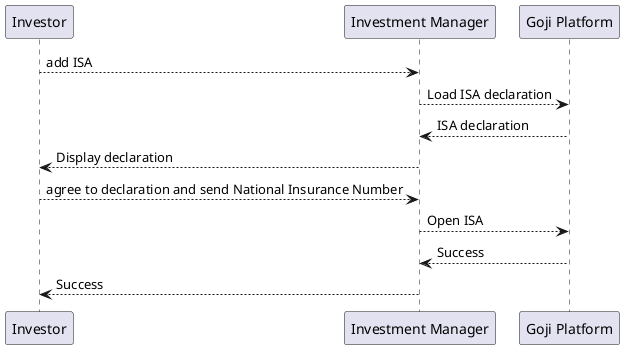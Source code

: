 @startuml
Investor --> "Investment Manager": add ISA
"Investment Manager" --> "Goji Platform": Load ISA declaration
"Goji Platform" --> "Investment Manager": ISA declaration
"Investment Manager" --> Investor: Display declaration
Investor --> "Investment Manager": agree to declaration and send National Insurance Number
"Investment Manager" --> "Goji Platform": Open ISA
"Goji Platform" --> "Investment Manager": Success
"Investment Manager" --> Investor: Success
@enduml